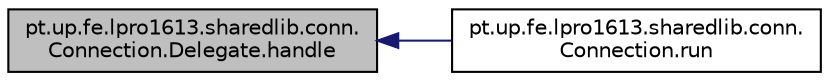digraph "pt.up.fe.lpro1613.sharedlib.conn.Connection.Delegate.handle"
{
  edge [fontname="Helvetica",fontsize="10",labelfontname="Helvetica",labelfontsize="10"];
  node [fontname="Helvetica",fontsize="10",shape=record];
  rankdir="LR";
  Node7 [label="pt.up.fe.lpro1613.sharedlib.conn.\lConnection.Delegate.handle",height=0.2,width=0.4,color="black", fillcolor="grey75", style="filled", fontcolor="black"];
  Node7 -> Node8 [dir="back",color="midnightblue",fontsize="10",style="solid"];
  Node8 [label="pt.up.fe.lpro1613.sharedlib.conn.\lConnection.run",height=0.2,width=0.4,color="black", fillcolor="white", style="filled",URL="$classpt_1_1up_1_1fe_1_1lpro1613_1_1sharedlib_1_1conn_1_1_connection.html#ad2971acbca89cf81dcb5fe0ece0a53c4"];
}

